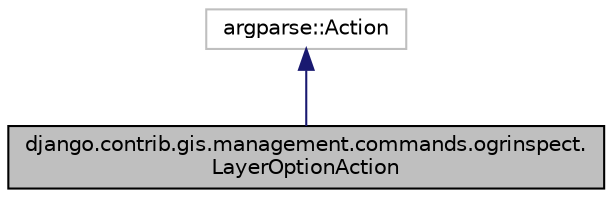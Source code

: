 digraph "django.contrib.gis.management.commands.ogrinspect.LayerOptionAction"
{
 // LATEX_PDF_SIZE
  edge [fontname="Helvetica",fontsize="10",labelfontname="Helvetica",labelfontsize="10"];
  node [fontname="Helvetica",fontsize="10",shape=record];
  Node1 [label="django.contrib.gis.management.commands.ogrinspect.\lLayerOptionAction",height=0.2,width=0.4,color="black", fillcolor="grey75", style="filled", fontcolor="black",tooltip=" "];
  Node2 -> Node1 [dir="back",color="midnightblue",fontsize="10",style="solid"];
  Node2 [label="argparse::Action",height=0.2,width=0.4,color="grey75", fillcolor="white", style="filled",tooltip=" "];
}
